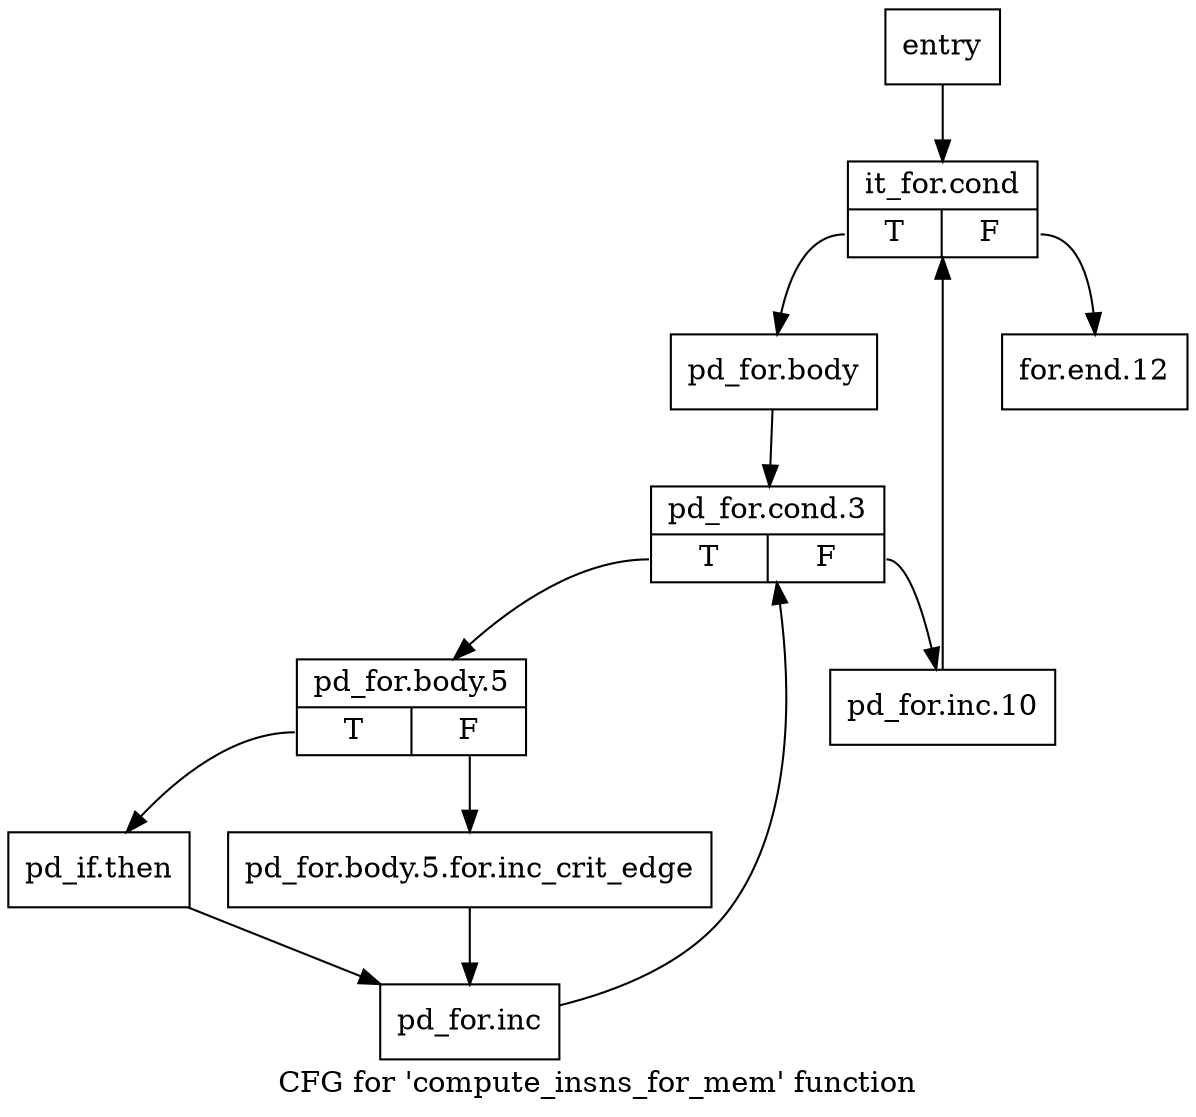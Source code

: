 digraph "CFG for 'compute_insns_for_mem' function" {
	label="CFG for 'compute_insns_for_mem' function";

	Node0x4ccfb30 [shape=record,label="{entry}"];
	Node0x4ccfb30 -> Node0x4ccfb80;
	Node0x4ccfb80 [shape=record,label="{it_for.cond|{<s0>T|<s1>F}}"];
	Node0x4ccfb80:s0 -> Node0x4ccfbd0;
	Node0x4ccfb80:s1 -> Node0x4ccfe00;
	Node0x4ccfbd0 [shape=record,label="{pd_for.body}"];
	Node0x4ccfbd0 -> Node0x4ccfc20;
	Node0x4ccfc20 [shape=record,label="{pd_for.cond.3|{<s0>T|<s1>F}}"];
	Node0x4ccfc20:s0 -> Node0x4ccfc70;
	Node0x4ccfc20:s1 -> Node0x4ccfdb0;
	Node0x4ccfc70 [shape=record,label="{pd_for.body.5|{<s0>T|<s1>F}}"];
	Node0x4ccfc70:s0 -> Node0x4ccfd10;
	Node0x4ccfc70:s1 -> Node0x4ccfcc0;
	Node0x4ccfcc0 [shape=record,label="{pd_for.body.5.for.inc_crit_edge}"];
	Node0x4ccfcc0 -> Node0x4ccfd60;
	Node0x4ccfd10 [shape=record,label="{pd_if.then}"];
	Node0x4ccfd10 -> Node0x4ccfd60;
	Node0x4ccfd60 [shape=record,label="{pd_for.inc}"];
	Node0x4ccfd60 -> Node0x4ccfc20;
	Node0x4ccfdb0 [shape=record,label="{pd_for.inc.10}"];
	Node0x4ccfdb0 -> Node0x4ccfb80;
	Node0x4ccfe00 [shape=record,label="{for.end.12}"];
}
